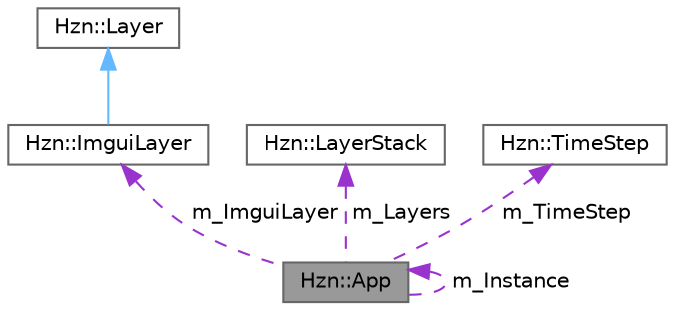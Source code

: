 digraph "Hzn::App"
{
 // LATEX_PDF_SIZE
  bgcolor="transparent";
  edge [fontname=Helvetica,fontsize=10,labelfontname=Helvetica,labelfontsize=10];
  node [fontname=Helvetica,fontsize=10,shape=box,height=0.2,width=0.4];
  Node1 [label="Hzn::App",height=0.2,width=0.4,color="gray40", fillcolor="grey60", style="filled", fontcolor="black",tooltip=" "];
  Node1 -> Node1 [dir="back",color="darkorchid3",style="dashed",label=" m_Instance" ];
  Node2 -> Node1 [dir="back",color="darkorchid3",style="dashed",label=" m_ImguiLayer" ];
  Node2 [label="Hzn::ImguiLayer",height=0.2,width=0.4,color="gray40", fillcolor="white", style="filled",URL="$class_hzn_1_1_imgui_layer.html",tooltip=" "];
  Node3 -> Node2 [dir="back",color="steelblue1",style="solid"];
  Node3 [label="Hzn::Layer",height=0.2,width=0.4,color="gray40", fillcolor="white", style="filled",URL="$class_hzn_1_1_layer.html",tooltip="Layer"];
  Node4 -> Node1 [dir="back",color="darkorchid3",style="dashed",label=" m_Layers" ];
  Node4 [label="Hzn::LayerStack",height=0.2,width=0.4,color="gray40", fillcolor="white", style="filled",URL="$class_hzn_1_1_layer_stack.html",tooltip=" "];
  Node5 -> Node1 [dir="back",color="darkorchid3",style="dashed",label=" m_TimeStep" ];
  Node5 [label="Hzn::TimeStep",height=0.2,width=0.4,color="gray40", fillcolor="white", style="filled",URL="$class_hzn_1_1_time_step.html",tooltip=" "];
}
